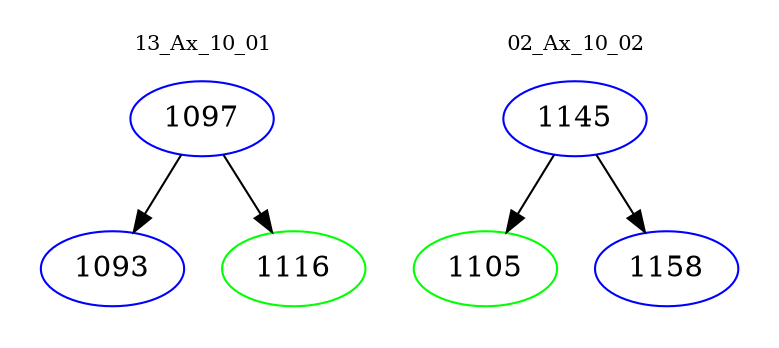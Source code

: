 digraph{
subgraph cluster_0 {
color = white
label = "13_Ax_10_01";
fontsize=10;
T0_1097 [label="1097", color="blue"]
T0_1097 -> T0_1093 [color="black"]
T0_1093 [label="1093", color="blue"]
T0_1097 -> T0_1116 [color="black"]
T0_1116 [label="1116", color="green"]
}
subgraph cluster_1 {
color = white
label = "02_Ax_10_02";
fontsize=10;
T1_1145 [label="1145", color="blue"]
T1_1145 -> T1_1105 [color="black"]
T1_1105 [label="1105", color="green"]
T1_1145 -> T1_1158 [color="black"]
T1_1158 [label="1158", color="blue"]
}
}
